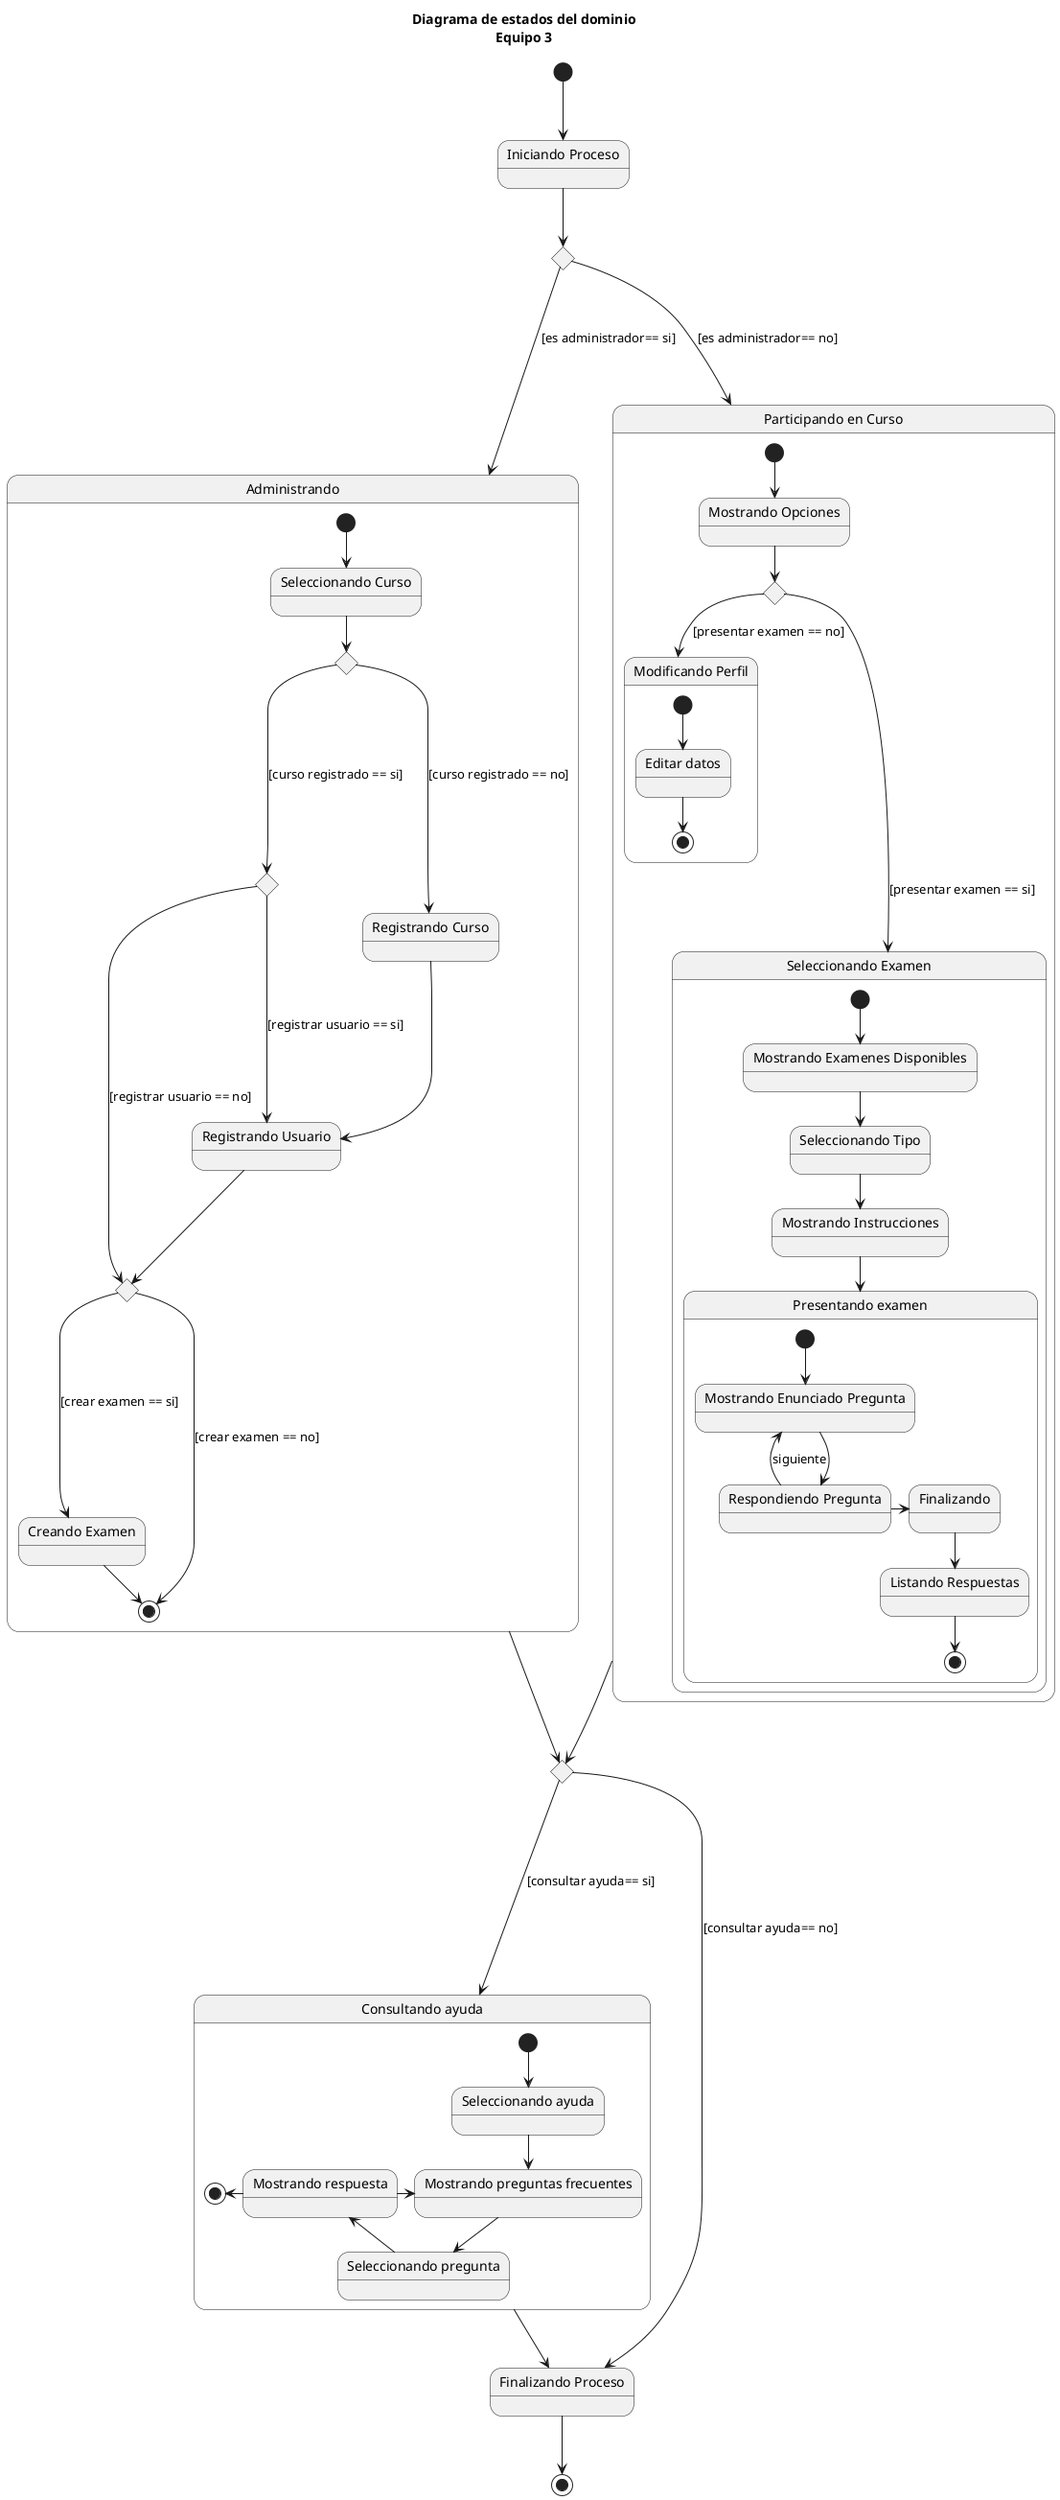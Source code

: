 @startuml "Diagrama de Estado"

title "Diagrama de estados del dominio\nEquipo 3"

state "Iniciando Proceso" as IP

[*] --> IP

state seleccionandoVista <<choice>>

IP --> seleccionandoVista

seleccionandoVista ---> Administrando: [es administrador== si]
seleccionandoVista ---> PC: [es administrador== no]

state Administrando {
    state opciones <<choice>>
    state cursoRegistrado <<choice>>
    state crearExamen <<choice>>
    state "Seleccionando Curso" as SC
    state "Registrando Curso" as RC
    state "Registrando Usuario" as RU
    state "Creando Examen" as CE
    [*] --> SC
    
    SC --> cursoRegistrado
    cursoRegistrado ------> RC: [curso registrado == no]
    cursoRegistrado ------> opciones: [curso registrado == si]
    opciones -----> crearExamen :[registrar usuario == no]
    opciones -----> RU:[registrar usuario == si]
    crearExamen ------> CE : [crear examen == si]
    crearExamen ------>[*]:[crear examen == no]
    RC --> RU
    RU ----> crearExamen
    CE -->  [*]
}

state "Participando en Curso" as PC {
  state "Mostrando Opciones" as MO
  state presentarExamen <<choice>>
    state "Modificando Perfil" as Perfil{
      state "Editar datos" as ED
      [*]-->ED
      ED-->[*]
    }

    [*] --> MO

    MO --> presentarExamen
    presentarExamen ----> SE: [presentar examen == si]
    presentarExamen --> Perfil: [presentar examen == no]

    state "Seleccionando Examen" as SE {
      state "Mostrando Examenes Disponibles" as ME
      state "Seleccionando Tipo" as ST
      state "Mostrando Instrucciones" as MI
      
      [*] --> ME
      ME --> ST
      ST --> MI 
      MI --> PE
        state "Presentando examen" as PE {
          state "Mostrando Enunciado Pregunta" as MP
          state "Respondiendo Pregunta" as RP
          state Finalizando
          state "Listando Respuestas" as LR
          [*] --> MP
          MP --> RP
          RP -left-> MP: siguiente
          RP -right-> Finalizando 
          Finalizando --> LR
          LR --> [*]
        }
    }
}

state "Consultando ayuda" as CA {
        [*] --> SA
        state "Seleccionando ayuda" as SA
        state "Mostrando preguntas frecuentes" as MF
        state "Seleccionando pregunta" as SP
        state "Mostrando respuesta" as MR
        SA --> MF
        MF --> SP
        SP --> MR
        MR -right-> MF
        MR -left-> [*]
}


state "Finalizando Proceso" as FP
state consultarAyuda <<choice>>

Administrando --> consultarAyuda
PC --> consultarAyuda

consultarAyuda ----> CA :[consultar ayuda== si]
consultarAyuda --> FP:[consultar ayuda== no]

CA -->FP

FP --> [*]

@enduml